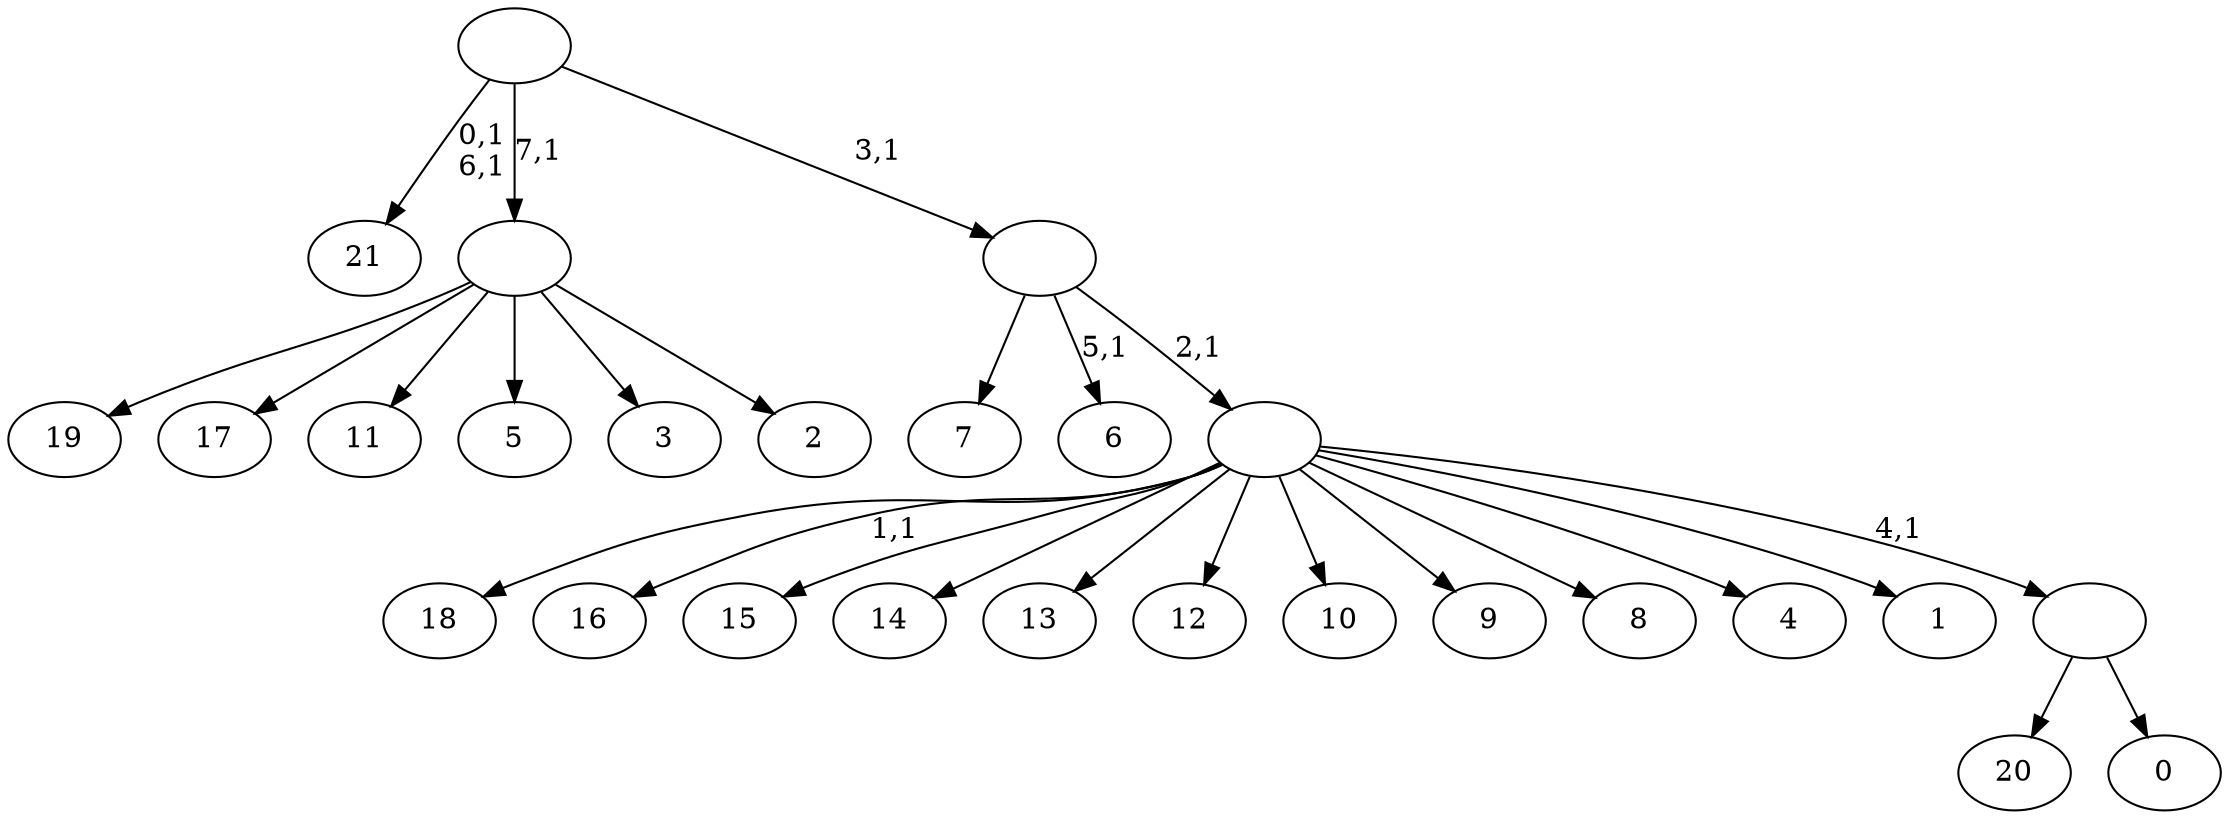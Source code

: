 digraph T {
	30 [label="21"]
	27 [label="20"]
	26 [label="19"]
	25 [label="18"]
	24 [label="17"]
	23 [label="16"]
	21 [label="15"]
	20 [label="14"]
	19 [label="13"]
	18 [label="12"]
	17 [label="11"]
	16 [label="10"]
	15 [label="9"]
	14 [label="8"]
	13 [label="7"]
	12 [label="6"]
	10 [label="5"]
	9 [label="4"]
	8 [label="3"]
	7 [label="2"]
	6 [label=""]
	5 [label="1"]
	4 [label="0"]
	3 [label=""]
	2 [label=""]
	1 [label=""]
	0 [label=""]
	6 -> 26 [label=""]
	6 -> 24 [label=""]
	6 -> 17 [label=""]
	6 -> 10 [label=""]
	6 -> 8 [label=""]
	6 -> 7 [label=""]
	3 -> 27 [label=""]
	3 -> 4 [label=""]
	2 -> 23 [label="1,1"]
	2 -> 25 [label=""]
	2 -> 21 [label=""]
	2 -> 20 [label=""]
	2 -> 19 [label=""]
	2 -> 18 [label=""]
	2 -> 16 [label=""]
	2 -> 15 [label=""]
	2 -> 14 [label=""]
	2 -> 9 [label=""]
	2 -> 5 [label=""]
	2 -> 3 [label="4,1"]
	1 -> 12 [label="5,1"]
	1 -> 13 [label=""]
	1 -> 2 [label="2,1"]
	0 -> 30 [label="0,1\n6,1"]
	0 -> 6 [label="7,1"]
	0 -> 1 [label="3,1"]
}
